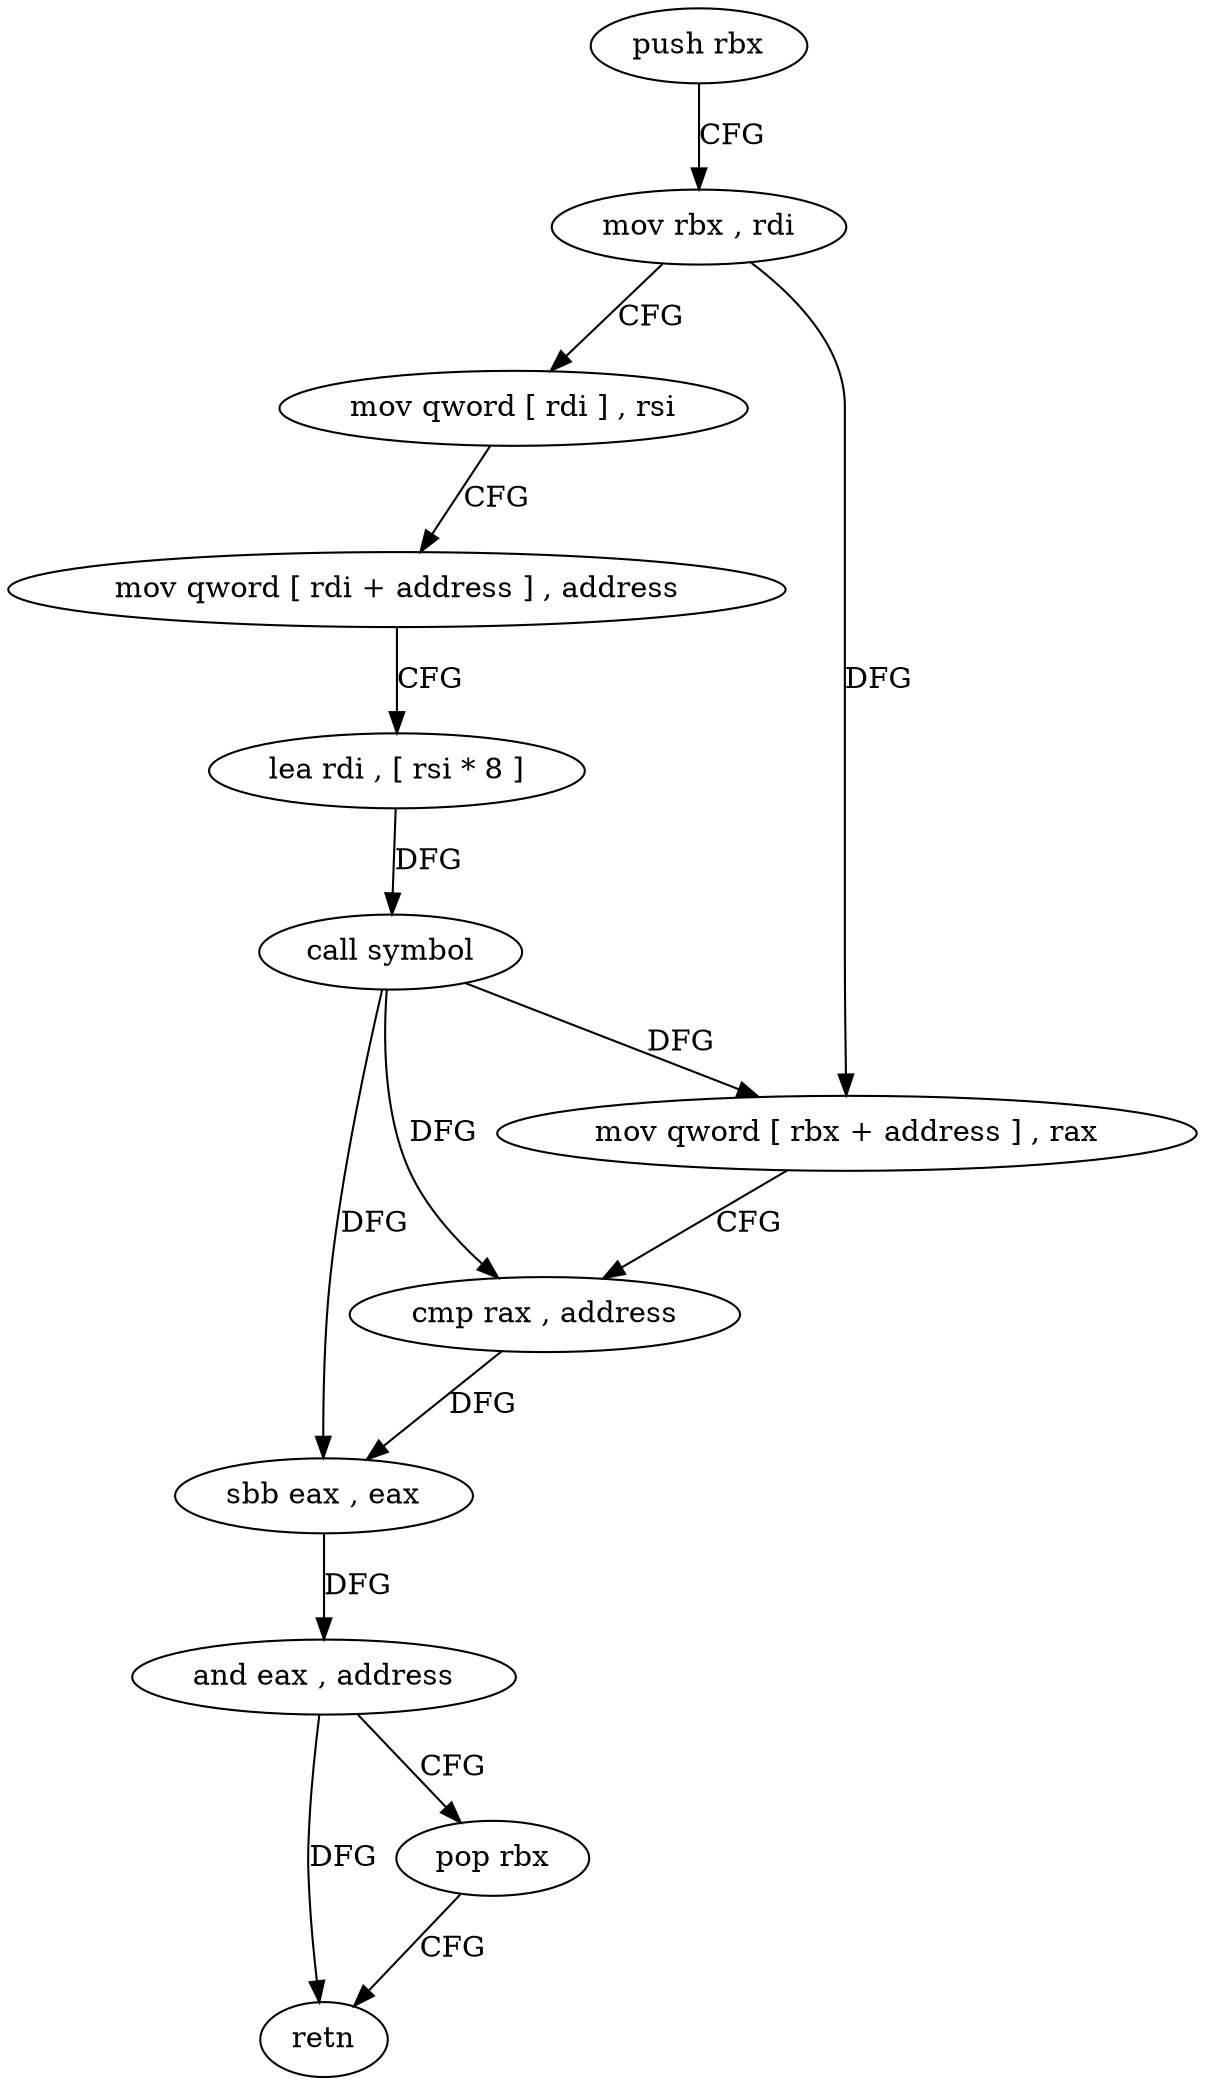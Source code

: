 digraph "func" {
"4322282" [label = "push rbx" ]
"4322283" [label = "mov rbx , rdi" ]
"4322286" [label = "mov qword [ rdi ] , rsi" ]
"4322289" [label = "mov qword [ rdi + address ] , address" ]
"4322297" [label = "lea rdi , [ rsi * 8 ]" ]
"4322305" [label = "call symbol" ]
"4322310" [label = "mov qword [ rbx + address ] , rax" ]
"4322314" [label = "cmp rax , address" ]
"4322318" [label = "sbb eax , eax" ]
"4322320" [label = "and eax , address" ]
"4322323" [label = "pop rbx" ]
"4322324" [label = "retn" ]
"4322282" -> "4322283" [ label = "CFG" ]
"4322283" -> "4322286" [ label = "CFG" ]
"4322283" -> "4322310" [ label = "DFG" ]
"4322286" -> "4322289" [ label = "CFG" ]
"4322289" -> "4322297" [ label = "CFG" ]
"4322297" -> "4322305" [ label = "DFG" ]
"4322305" -> "4322310" [ label = "DFG" ]
"4322305" -> "4322314" [ label = "DFG" ]
"4322305" -> "4322318" [ label = "DFG" ]
"4322310" -> "4322314" [ label = "CFG" ]
"4322314" -> "4322318" [ label = "DFG" ]
"4322318" -> "4322320" [ label = "DFG" ]
"4322320" -> "4322323" [ label = "CFG" ]
"4322320" -> "4322324" [ label = "DFG" ]
"4322323" -> "4322324" [ label = "CFG" ]
}
